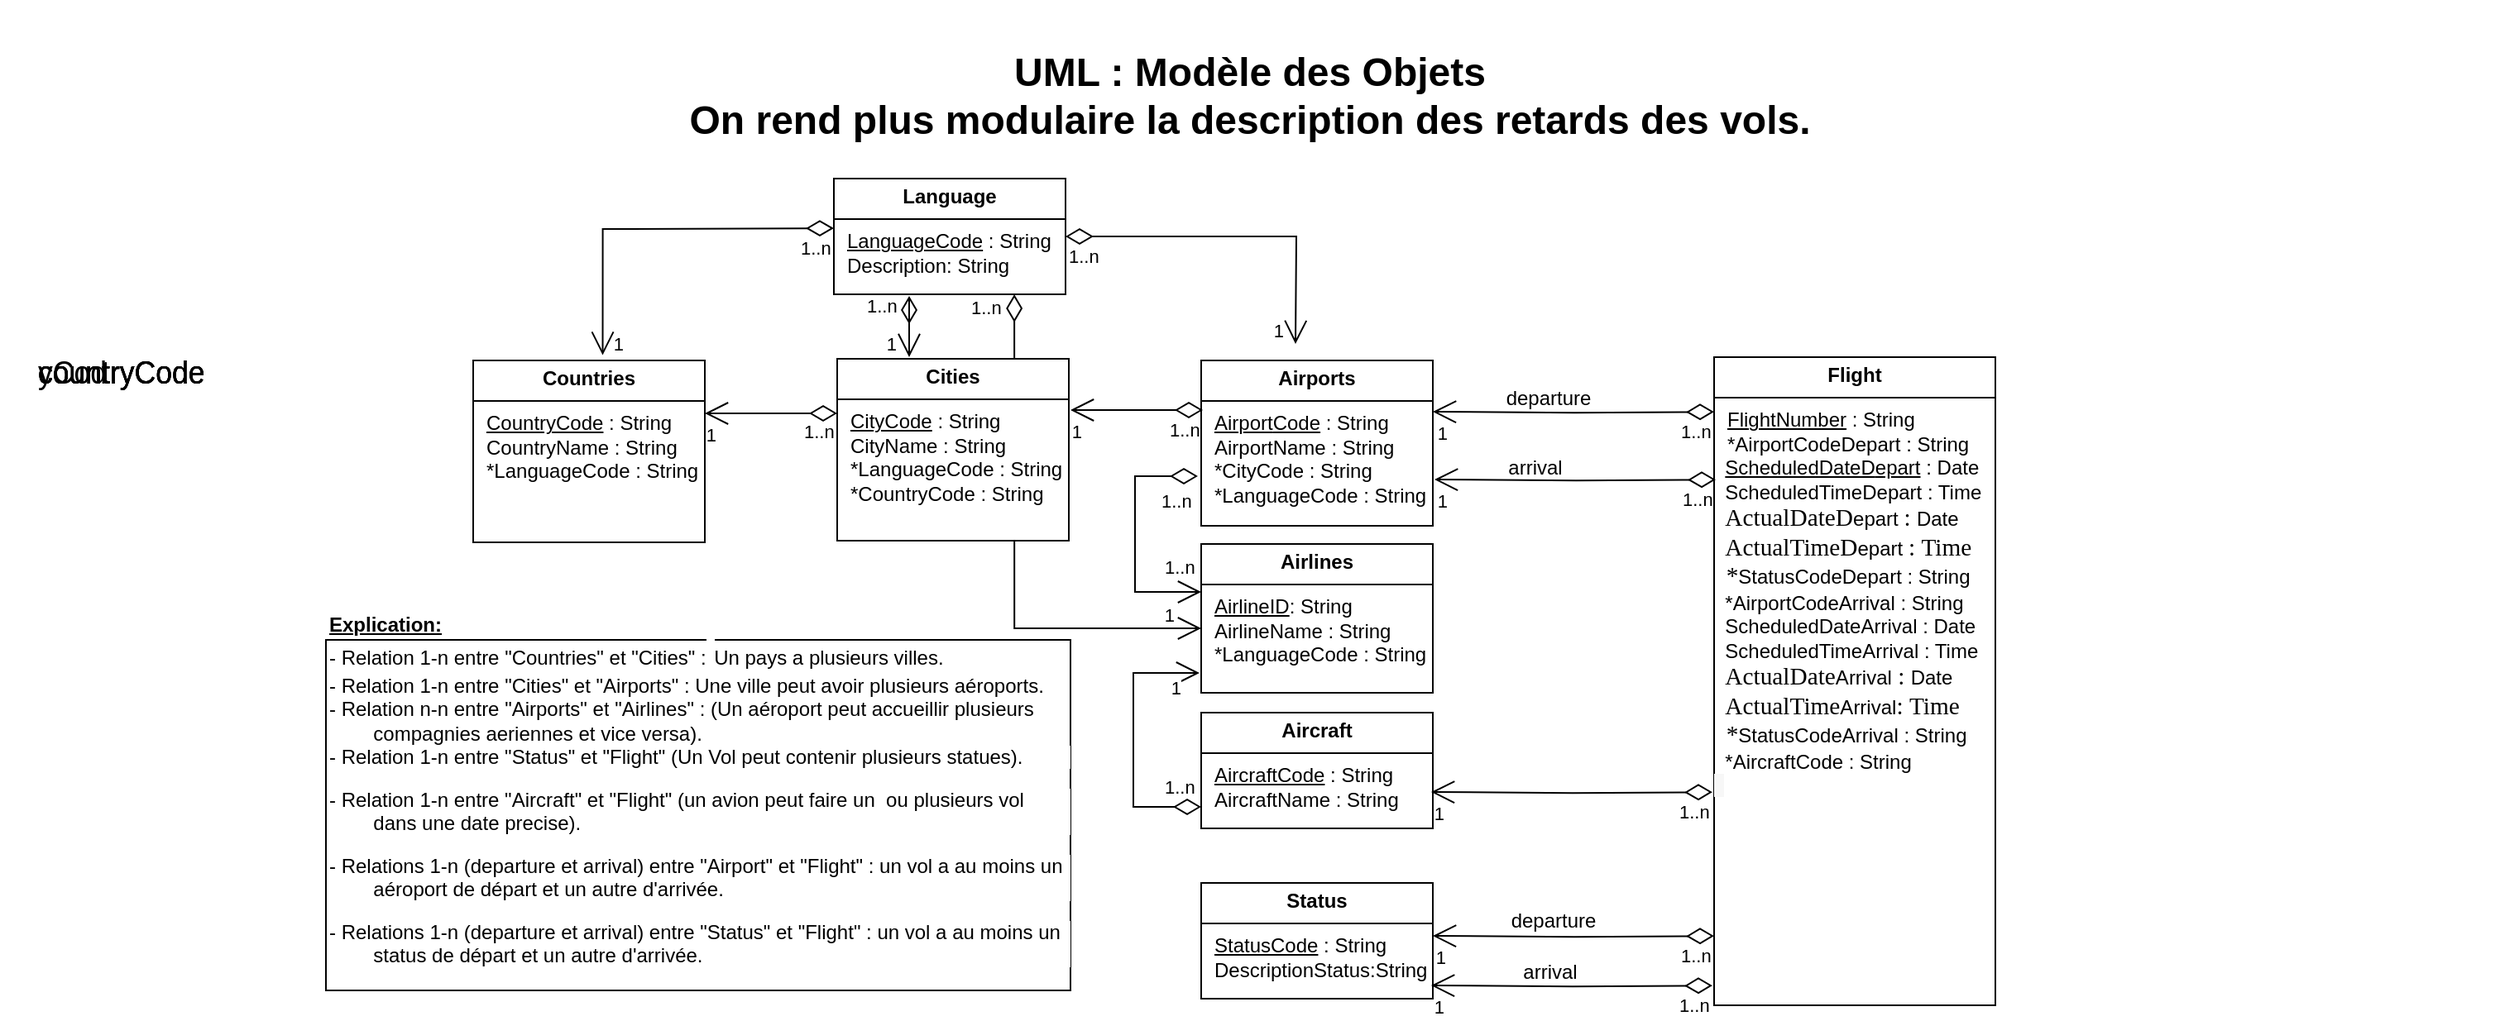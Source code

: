 <mxfile version="26.2.2">
  <diagram name="Page-1" id="929967ad-93f9-6ef4-fab6-5d389245f69c">
    <mxGraphModel dx="4539" dy="1831" grid="1" gridSize="10" guides="1" tooltips="1" connect="1" arrows="1" fold="1" page="1" pageScale="1.5" pageWidth="1169" pageHeight="826" background="none" math="0" shadow="0">
      <root>
        <mxCell id="0" style=";html=1;" />
        <mxCell id="1" style=";html=1;" parent="0" />
        <mxCell id="r-kQIe5zabvqSpRGM_8y-3" value="" style="endArrow=open;html=1;endSize=12;startArrow=diamondThin;startSize=14;startFill=0;edgeStyle=orthogonalEdgeStyle;rounded=0;entryX=0;entryY=0.5;entryDx=0;entryDy=0;exitX=0.779;exitY=1;exitDx=0;exitDy=0;exitPerimeter=0;" edge="1" parent="1" source="bqn-Ctm7Ob3q2bSDwlBv-13">
          <mxGeometry relative="1" as="geometry">
            <mxPoint x="-1223" y="-970" as="sourcePoint" />
            <mxPoint x="-1110" y="-778" as="targetPoint" />
            <Array as="points">
              <mxPoint x="-1223" y="-778" />
            </Array>
          </mxGeometry>
        </mxCell>
        <mxCell id="r-kQIe5zabvqSpRGM_8y-4" value="1..n" style="edgeLabel;resizable=0;html=1;align=left;verticalAlign=top;" connectable="0" vertex="1" parent="r-kQIe5zabvqSpRGM_8y-3">
          <mxGeometry x="-1" relative="1" as="geometry">
            <mxPoint x="-28" y="-5" as="offset" />
          </mxGeometry>
        </mxCell>
        <mxCell id="r-kQIe5zabvqSpRGM_8y-5" value="1" style="edgeLabel;resizable=0;html=1;align=right;verticalAlign=top;" connectable="0" vertex="1" parent="r-kQIe5zabvqSpRGM_8y-3">
          <mxGeometry x="1" relative="1" as="geometry">
            <mxPoint x="-16" y="-21" as="offset" />
          </mxGeometry>
        </mxCell>
        <mxCell id="1672d66443f91eb5-23" value="&lt;br&gt;UML : Modèle des Objets&lt;br&gt; On rend plus modulaire la description des retards des vols.&lt;br&gt;&lt;div&gt;&lt;br&gt;&lt;/div&gt;" style="text;strokeColor=none;fillColor=none;html=1;fontSize=24;fontStyle=1;verticalAlign=middle;align=center;" parent="1" vertex="1">
          <mxGeometry x="-1836" y="-1120" width="1510" height="40" as="geometry" />
        </mxCell>
        <mxCell id="bqn-Ctm7Ob3q2bSDwlBv-1" value="&lt;p style=&quot;margin: 4px 0px 0px; text-align: center;&quot;&gt;&lt;b style=&quot;&quot;&gt;Countries&lt;/b&gt;&lt;/p&gt;&lt;hr size=&quot;1&quot; style=&quot;border-style:solid;&quot;&gt;&lt;span style=&quot;box-sizing: inherit; color: rgba(0, 0, 0, 0); white-space: pre; cursor: text; transform-origin: 0px 0px; position: absolute; font-variant-ligatures: common-ligatures; text-align: center; left: 22.989px; top: 214.202px; font-size: 19.352px; font-family: sans-serif; transform: scaleX(0.919);&quot; dir=&quot;ltr&quot; role=&quot;presentation&quot;&gt;countryCode&lt;/span&gt;&lt;span style=&quot;box-sizing: inherit; color: rgba(0, 0, 0, 0); white-space: pre; cursor: text; transform-origin: 0px 0px; position: absolute; font-variant-ligatures: common-ligatures; text-align: center; left: 22.989px; top: 214.202px; font-size: 19.352px; font-family: sans-serif; transform: scaleX(0.919);&quot; dir=&quot;ltr&quot; role=&quot;presentation&quot;&gt;countryCode&lt;/span&gt;&lt;span style=&quot;box-sizing: inherit; color: rgba(0, 0, 0, 0); white-space: pre; cursor: text; transform-origin: 0px 0px; position: absolute; font-variant-ligatures: common-ligatures; text-align: center; left: 22.989px; top: 214.202px; font-size: 19.352px; font-family: sans-serif; transform: scaleX(0.919);&quot; dir=&quot;ltr&quot; role=&quot;presentation&quot;&gt;countryCode&lt;/span&gt;&lt;span style=&quot;box-sizing: inherit; color: rgba(0, 0, 0, 0); white-space: pre; cursor: text; transform-origin: 0px 0px; position: absolute; font-variant-ligatures: common-ligatures; text-align: center; left: 22.989px; top: 214.202px; font-size: 19.352px; font-family: sans-serif; transform: scaleX(0.919);&quot; dir=&quot;ltr&quot; role=&quot;presentation&quot;&gt;countryCode&lt;/span&gt;&lt;p style=&quot;margin:0px;margin-left:8px;&quot;&gt;&lt;u&gt;CountryCode&lt;/u&gt;&amp;nbsp;:&amp;nbsp;String&lt;br&gt;CountryName : String&lt;br&gt;*LanguageCode :&amp;nbsp;&lt;span style=&quot;background-color: transparent; color: light-dark(rgb(0, 0, 0), rgb(255, 255, 255));&quot;&gt;String&lt;/span&gt;&lt;/p&gt;" style="verticalAlign=top;align=left;overflow=fill;html=1;whiteSpace=wrap;" parent="1" vertex="1">
          <mxGeometry x="-1550" y="-940" width="140" height="110" as="geometry" />
        </mxCell>
        <mxCell id="bqn-Ctm7Ob3q2bSDwlBv-5" value="&lt;p style=&quot;margin: 4px 0px 0px; text-align: center;&quot;&gt;&lt;b style=&quot;&quot;&gt;Cities&lt;/b&gt;&lt;/p&gt;&lt;hr size=&quot;1&quot; style=&quot;border-style:solid;&quot;&gt;&lt;span style=&quot;box-sizing: inherit; color: rgba(0, 0, 0, 0); white-space: pre; cursor: text; transform-origin: 0px 0px; position: absolute; font-variant-ligatures: common-ligatures; text-align: center; left: 22.989px; top: 214.202px; font-size: 19.352px; font-family: sans-serif; transform: scaleX(0.919);&quot; dir=&quot;ltr&quot; role=&quot;presentation&quot;&gt;countryCode&lt;/span&gt;&lt;span style=&quot;box-sizing: inherit; color: rgba(0, 0, 0, 0); white-space: pre; cursor: text; transform-origin: 0px 0px; position: absolute; font-variant-ligatures: common-ligatures; text-align: center; left: 22.989px; top: 214.202px; font-size: 19.352px; font-family: sans-serif; transform: scaleX(0.919);&quot; dir=&quot;ltr&quot; role=&quot;presentation&quot;&gt;countryCode&lt;/span&gt;&lt;span style=&quot;box-sizing: inherit; color: rgba(0, 0, 0, 0); white-space: pre; cursor: text; transform-origin: 0px 0px; position: absolute; font-variant-ligatures: common-ligatures; text-align: center; left: 22.989px; top: 214.202px; font-size: 19.352px; font-family: sans-serif; transform: scaleX(0.919);&quot; dir=&quot;ltr&quot; role=&quot;presentation&quot;&gt;countryCode&lt;/span&gt;&lt;span style=&quot;box-sizing: inherit; color: rgba(0, 0, 0, 0); white-space: pre; cursor: text; transform-origin: 0px 0px; position: absolute; font-variant-ligatures: common-ligatures; text-align: center; left: 22.989px; top: 214.202px; font-size: 19.352px; font-family: sans-serif; transform: scaleX(0.919);&quot; dir=&quot;ltr&quot; role=&quot;presentation&quot;&gt;countryCode&lt;/span&gt;&lt;p style=&quot;margin:0px;margin-left:8px;&quot;&gt;&lt;u&gt;CityCode&lt;/u&gt;&amp;nbsp;:&amp;nbsp;String&lt;br&gt;CityName :&amp;nbsp;&lt;span style=&quot;background-color: transparent; color: light-dark(rgb(0, 0, 0), rgb(255, 255, 255));&quot;&gt;String&lt;/span&gt;&lt;/p&gt;&lt;p style=&quot;margin:0px;margin-left:8px;&quot;&gt;*LanguageCode :&amp;nbsp;&lt;span style=&quot;background-color: transparent; color: light-dark(rgb(0, 0, 0), rgb(255, 255, 255));&quot;&gt;String&lt;/span&gt;&lt;/p&gt;&lt;p style=&quot;margin:0px;margin-left:8px;&quot;&gt;*CountryCode :&amp;nbsp;&lt;span style=&quot;background-color: transparent; color: light-dark(rgb(0, 0, 0), rgb(255, 255, 255));&quot;&gt;String&lt;/span&gt;&lt;/p&gt;" style="verticalAlign=top;align=left;overflow=fill;html=1;whiteSpace=wrap;" parent="1" vertex="1">
          <mxGeometry x="-1330" y="-941" width="140" height="110" as="geometry" />
        </mxCell>
        <mxCell id="bqn-Ctm7Ob3q2bSDwlBv-6" value="&lt;p style=&quot;margin: 4px 0px 0px; text-align: center;&quot;&gt;&lt;b&gt;Airports&lt;/b&gt;&lt;/p&gt;&lt;hr size=&quot;1&quot; style=&quot;border-style:solid;&quot;&gt;&lt;span style=&quot;box-sizing: inherit; color: rgba(0, 0, 0, 0); white-space: pre; cursor: text; transform-origin: 0px 0px; position: absolute; font-variant-ligatures: common-ligatures; text-align: center; left: 22.989px; top: 214.202px; font-size: 19.352px; font-family: sans-serif; transform: scaleX(0.919);&quot; dir=&quot;ltr&quot; role=&quot;presentation&quot;&gt;countryCode&lt;/span&gt;&lt;span style=&quot;box-sizing: inherit; color: rgba(0, 0, 0, 0); white-space: pre; cursor: text; transform-origin: 0px 0px; position: absolute; font-variant-ligatures: common-ligatures; text-align: center; left: 22.989px; top: 214.202px; font-size: 19.352px; font-family: sans-serif; transform: scaleX(0.919);&quot; dir=&quot;ltr&quot; role=&quot;presentation&quot;&gt;countryCode&lt;/span&gt;&lt;span style=&quot;box-sizing: inherit; color: rgba(0, 0, 0, 0); white-space: pre; cursor: text; transform-origin: 0px 0px; position: absolute; font-variant-ligatures: common-ligatures; text-align: center; left: 22.989px; top: 214.202px; font-size: 19.352px; font-family: sans-serif; transform: scaleX(0.919);&quot; dir=&quot;ltr&quot; role=&quot;presentation&quot;&gt;countryCode&lt;/span&gt;&lt;span style=&quot;box-sizing: inherit; color: rgba(0, 0, 0, 0); white-space: pre; cursor: text; transform-origin: 0px 0px; position: absolute; font-variant-ligatures: common-ligatures; text-align: center; left: 22.989px; top: 214.202px; font-size: 19.352px; font-family: sans-serif; transform: scaleX(0.919);&quot; dir=&quot;ltr&quot; role=&quot;presentation&quot;&gt;countryCode&lt;/span&gt;&lt;p style=&quot;margin:0px;margin-left:8px;&quot;&gt;&lt;span style=&quot;background-color: transparent; color: light-dark(rgb(0, 0, 0), rgb(255, 255, 255)); text-align: center;&quot;&gt;&lt;u style=&quot;&quot;&gt;Airport&lt;/u&gt;&lt;/span&gt;&lt;u&gt;Code&lt;/u&gt;&amp;nbsp;:&amp;nbsp;String&lt;/p&gt;&lt;p style=&quot;margin:0px;margin-left:8px;&quot;&gt;&lt;span style=&quot;color: light-dark(rgb(0, 0, 0), rgb(255, 255, 255)); background-color: transparent; text-align: center;&quot;&gt;AirportName&lt;/span&gt;&amp;nbsp;:&amp;nbsp;String&lt;br&gt;*CityCode :&amp;nbsp;&lt;span style=&quot;background-color: transparent; color: light-dark(rgb(0, 0, 0), rgb(255, 255, 255));&quot;&gt;String&lt;/span&gt;&lt;/p&gt;&lt;p style=&quot;margin:0px;margin-left:8px;&quot;&gt;*LanguageCode :&amp;nbsp;&lt;span style=&quot;background-color: transparent; color: light-dark(rgb(0, 0, 0), rgb(255, 255, 255));&quot;&gt;String&lt;/span&gt;&lt;/p&gt;" style="verticalAlign=top;align=left;overflow=fill;html=1;whiteSpace=wrap;" parent="1" vertex="1">
          <mxGeometry x="-1110" y="-940" width="140" height="100" as="geometry" />
        </mxCell>
        <mxCell id="bqn-Ctm7Ob3q2bSDwlBv-7" value="&lt;p style=&quot;margin: 4px 0px 0px; text-align: center;&quot;&gt;&lt;b&gt;Airlines&lt;/b&gt;&lt;/p&gt;&lt;hr size=&quot;1&quot; style=&quot;border-style:solid;&quot;&gt;&lt;span style=&quot;box-sizing: inherit; color: rgba(0, 0, 0, 0); white-space: pre; cursor: text; transform-origin: 0px 0px; position: absolute; font-variant-ligatures: common-ligatures; text-align: center; left: 22.989px; top: 214.202px; font-size: 19.352px; font-family: sans-serif; transform: scaleX(0.919);&quot; dir=&quot;ltr&quot; role=&quot;presentation&quot;&gt;countryCode&lt;/span&gt;&lt;span style=&quot;box-sizing: inherit; color: rgba(0, 0, 0, 0); white-space: pre; cursor: text; transform-origin: 0px 0px; position: absolute; font-variant-ligatures: common-ligatures; text-align: center; left: 22.989px; top: 214.202px; font-size: 19.352px; font-family: sans-serif; transform: scaleX(0.919);&quot; dir=&quot;ltr&quot; role=&quot;presentation&quot;&gt;countryCode&lt;/span&gt;&lt;span style=&quot;box-sizing: inherit; color: rgba(0, 0, 0, 0); white-space: pre; cursor: text; transform-origin: 0px 0px; position: absolute; font-variant-ligatures: common-ligatures; text-align: center; left: 22.989px; top: 214.202px; font-size: 19.352px; font-family: sans-serif; transform: scaleX(0.919);&quot; dir=&quot;ltr&quot; role=&quot;presentation&quot;&gt;countryCode&lt;/span&gt;&lt;span style=&quot;box-sizing: inherit; color: rgba(0, 0, 0, 0); white-space: pre; cursor: text; transform-origin: 0px 0px; position: absolute; font-variant-ligatures: common-ligatures; text-align: center; left: 22.989px; top: 214.202px; font-size: 19.352px; font-family: sans-serif; transform: scaleX(0.919);&quot; dir=&quot;ltr&quot; role=&quot;presentation&quot;&gt;countryCode&lt;/span&gt;&lt;p style=&quot;margin:0px;margin-left:8px;&quot;&gt;&lt;span style=&quot;background-color: transparent; color: light-dark(rgb(0, 0, 0), rgb(255, 255, 255)); text-align: center;&quot;&gt;&lt;u style=&quot;&quot;&gt;AirlineID&lt;/u&gt;&lt;/span&gt;&lt;span style=&quot;background-color: transparent; color: light-dark(rgb(0, 0, 0), rgb(255, 255, 255));&quot;&gt;:&amp;nbsp;String&lt;/span&gt;&lt;/p&gt;&lt;p style=&quot;margin:0px;margin-left:8px;&quot;&gt;&lt;span style=&quot;text-align: center;&quot;&gt;Airline&lt;/span&gt;&lt;span style=&quot;color: light-dark(rgb(0, 0, 0), rgb(255, 255, 255)); background-color: transparent; text-align: center;&quot;&gt;Name&lt;/span&gt;&amp;nbsp;:&amp;nbsp;String&lt;br&gt;&lt;/p&gt;&lt;p style=&quot;margin:0px;margin-left:8px;&quot;&gt;*LanguageCode :&amp;nbsp;&lt;span style=&quot;background-color: transparent; color: light-dark(rgb(0, 0, 0), rgb(255, 255, 255));&quot;&gt;String&lt;/span&gt;&lt;/p&gt;" style="verticalAlign=top;align=left;overflow=fill;html=1;whiteSpace=wrap;" parent="1" vertex="1">
          <mxGeometry x="-1110" y="-829" width="140" height="90" as="geometry" />
        </mxCell>
        <mxCell id="bqn-Ctm7Ob3q2bSDwlBv-8" value="&lt;p style=&quot;margin: 4px 0px 0px; text-align: center;&quot;&gt;&lt;b&gt;Status&lt;/b&gt;&lt;/p&gt;&lt;hr size=&quot;1&quot; style=&quot;border-style:solid;&quot;&gt;&lt;span style=&quot;box-sizing: inherit; color: rgba(0, 0, 0, 0); white-space: pre; cursor: text; transform-origin: 0px 0px; position: absolute; font-variant-ligatures: common-ligatures; text-align: center; left: 22.989px; top: 214.202px; font-size: 19.352px; font-family: sans-serif; transform: scaleX(0.919);&quot; dir=&quot;ltr&quot; role=&quot;presentation&quot;&gt;countryCode&lt;/span&gt;&lt;span style=&quot;box-sizing: inherit; color: rgba(0, 0, 0, 0); white-space: pre; cursor: text; transform-origin: 0px 0px; position: absolute; font-variant-ligatures: common-ligatures; text-align: center; left: 22.989px; top: 214.202px; font-size: 19.352px; font-family: sans-serif; transform: scaleX(0.919);&quot; dir=&quot;ltr&quot; role=&quot;presentation&quot;&gt;countryCode&lt;/span&gt;&lt;span style=&quot;box-sizing: inherit; color: rgba(0, 0, 0, 0); white-space: pre; cursor: text; transform-origin: 0px 0px; position: absolute; font-variant-ligatures: common-ligatures; text-align: center; left: 22.989px; top: 214.202px; font-size: 19.352px; font-family: sans-serif; transform: scaleX(0.919);&quot; dir=&quot;ltr&quot; role=&quot;presentation&quot;&gt;countryCode&lt;/span&gt;&lt;span style=&quot;box-sizing: inherit; color: rgba(0, 0, 0, 0); white-space: pre; cursor: text; transform-origin: 0px 0px; position: absolute; font-variant-ligatures: common-ligatures; text-align: center; left: 22.989px; top: 214.202px; font-size: 19.352px; font-family: sans-serif; transform: scaleX(0.919);&quot; dir=&quot;ltr&quot; role=&quot;presentation&quot;&gt;countryCode&lt;/span&gt;&lt;p style=&quot;margin: 0px 0px 0px 8px;&quot;&gt;&lt;span style=&quot;background-color: transparent; color: light-dark(rgb(0, 0, 0), rgb(255, 255, 255));&quot;&gt;&lt;u&gt;StatusCode&lt;/u&gt;&amp;nbsp;:&amp;nbsp;String&amp;nbsp;&lt;/span&gt;&lt;/p&gt;&lt;p style=&quot;margin: 0px 0px 0px 8px;&quot;&gt;&lt;span style=&quot;background-color: transparent; color: light-dark(rgb(0, 0, 0), rgb(255, 255, 255)); text-align: center;&quot;&gt;DescriptionStatus&lt;/span&gt;&lt;span style=&quot;background-color: transparent; color: light-dark(rgb(0, 0, 0), rgb(255, 255, 255));&quot;&gt;:String&lt;/span&gt;&lt;/p&gt;" style="verticalAlign=top;align=left;overflow=fill;html=1;whiteSpace=wrap;" parent="1" vertex="1">
          <mxGeometry x="-1110" y="-624" width="140" height="70" as="geometry" />
        </mxCell>
        <mxCell id="bqn-Ctm7Ob3q2bSDwlBv-13" value="&lt;p style=&quot;margin: 4px 0px 0px; text-align: center;&quot;&gt;&lt;b&gt;Language&lt;/b&gt;&lt;/p&gt;&lt;hr size=&quot;1&quot; style=&quot;border-style:solid;&quot;&gt;&lt;span style=&quot;box-sizing: inherit; color: rgba(0, 0, 0, 0); white-space: pre; cursor: text; transform-origin: 0px 0px; position: absolute; font-variant-ligatures: common-ligatures; text-align: center; left: 22.989px; top: 214.202px; font-size: 19.352px; font-family: sans-serif; transform: scaleX(0.919);&quot; dir=&quot;ltr&quot; role=&quot;presentation&quot;&gt;countryCode&lt;/span&gt;&lt;span style=&quot;box-sizing: inherit; color: rgba(0, 0, 0, 0); white-space: pre; cursor: text; transform-origin: 0px 0px; position: absolute; font-variant-ligatures: common-ligatures; text-align: center; left: 22.989px; top: 214.202px; font-size: 19.352px; font-family: sans-serif; transform: scaleX(0.919);&quot; dir=&quot;ltr&quot; role=&quot;presentation&quot;&gt;countryCode&lt;/span&gt;&lt;span style=&quot;box-sizing: inherit; color: rgba(0, 0, 0, 0); white-space: pre; cursor: text; transform-origin: 0px 0px; position: absolute; font-variant-ligatures: common-ligatures; text-align: center; left: 22.989px; top: 214.202px; font-size: 19.352px; font-family: sans-serif; transform: scaleX(0.919);&quot; dir=&quot;ltr&quot; role=&quot;presentation&quot;&gt;countryCode&lt;/span&gt;&lt;span style=&quot;box-sizing: inherit; color: rgba(0, 0, 0, 0); white-space: pre; cursor: text; transform-origin: 0px 0px; position: absolute; font-variant-ligatures: common-ligatures; text-align: center; left: 22.989px; top: 214.202px; font-size: 19.352px; font-family: sans-serif; transform: scaleX(0.919);&quot; dir=&quot;ltr&quot; role=&quot;presentation&quot;&gt;countryCode&lt;/span&gt;&lt;p style=&quot;margin: 0px 0px 0px 8px;&quot;&gt;&lt;span style=&quot;background-color: transparent; color: light-dark(rgb(0, 0, 0), rgb(255, 255, 255));&quot;&gt;&lt;u&gt;LanguageCode&lt;/u&gt;&amp;nbsp;:&amp;nbsp;String&amp;nbsp;&lt;/span&gt;&lt;/p&gt;&lt;p style=&quot;margin: 0px 0px 0px 8px;&quot;&gt;&lt;span style=&quot;background-color: transparent; color: light-dark(rgb(0, 0, 0), rgb(255, 255, 255));&quot;&gt;Description:&amp;nbsp;String&lt;/span&gt;&lt;/p&gt;" style="verticalAlign=top;align=left;overflow=fill;html=1;whiteSpace=wrap;" parent="1" vertex="1">
          <mxGeometry x="-1332" y="-1050" width="140" height="70" as="geometry" />
        </mxCell>
        <mxCell id="bqn-Ctm7Ob3q2bSDwlBv-33" style="edgeStyle=orthogonalEdgeStyle;rounded=0;orthogonalLoop=1;jettySize=auto;html=1;exitX=1;exitY=0.5;exitDx=0;exitDy=0;strokeColor=none;curved=0;endArrow=diamondThin;endFill=1;strokeWidth=1;" parent="1" edge="1">
          <mxGeometry relative="1" as="geometry">
            <mxPoint x="-808" y="-710" as="targetPoint" />
            <Array as="points">
              <mxPoint x="-811" y="-710" />
            </Array>
            <mxPoint x="-1380" y="-680" as="sourcePoint" />
          </mxGeometry>
        </mxCell>
        <mxCell id="bqn-Ctm7Ob3q2bSDwlBv-15" value="" style="line;strokeWidth=1;fillColor=none;align=left;verticalAlign=middle;spacingTop=-1;spacingLeft=3;spacingRight=3;rotatable=0;labelPosition=right;points=[];portConstraint=eastwest;strokeColor=inherit;" parent="1" vertex="1">
          <mxGeometry x="-850" y="-750" width="120" as="geometry" />
        </mxCell>
        <mxCell id="bqn-Ctm7Ob3q2bSDwlBv-16" value="" style="line;strokeWidth=1;fillColor=none;align=left;verticalAlign=middle;spacingTop=-1;spacingLeft=3;spacingRight=3;rotatable=0;labelPosition=right;points=[];portConstraint=eastwest;strokeColor=inherit;" parent="1" vertex="1">
          <mxGeometry x="-1070" y="-730" width="190" height="10" as="geometry" />
        </mxCell>
        <mxCell id="bqn-Ctm7Ob3q2bSDwlBv-27" value="&lt;u&gt;&lt;b&gt;Explication:&lt;/b&gt;&lt;/u&gt;&lt;div style=&quot;&quot;&gt;&lt;font face=&quot;Helvetica&quot; style=&quot;font-size: 12px;&quot;&gt;-&amp;nbsp;&lt;span style=&quot;background-color: rgb(255, 255, 255); color: light-dark(rgb(0, 0, 0), rgb(255, 255, 255));&quot;&gt;Relation 1-n entre &quot;Countries&quot; et &quot;Cities&quot; :&lt;/span&gt;&lt;/font&gt;&lt;span style=&quot;background-color: rgb(255, 255, 255); font-family: New; font-size: 19px; color: light-dark(rgb(0, 0, 0), rgb(255, 255, 255));&quot;&gt;&amp;nbsp;&lt;/span&gt;&lt;span style=&quot;background-color: transparent; color: light-dark(rgb(0, 0, 0), rgb(255, 255, 255));&quot;&gt;Un pays a plusieurs villes.&lt;/span&gt;&lt;/div&gt;&lt;div style=&quot;&quot;&gt;&lt;span style=&quot;background-color: transparent; color: light-dark(rgb(0, 0, 0), rgb(255, 255, 255));&quot;&gt;-&lt;font face=&quot;Helvetica&quot; style=&quot;font-size: 12px;&quot;&gt;&amp;nbsp;&lt;/font&gt;&lt;/span&gt;&lt;span style=&quot;background-color: rgb(255, 255, 255); color: light-dark(rgb(0, 0, 0), rgb(255, 255, 255));&quot;&gt;&lt;font face=&quot;Helvetica&quot; style=&quot;font-size: 12px;&quot;&gt;Relation 1-n entre &quot;Cities&quot; et &quot;Airports&quot; : Une ville peut avoir plusieurs aéroports.&lt;/font&gt;&lt;/span&gt;&lt;/div&gt;&lt;div style=&quot;&quot;&gt;&lt;font face=&quot;Helvetica&quot; style=&quot;&quot;&gt;&lt;span style=&quot;background-color: rgb(255, 255, 255); color: light-dark(rgb(0, 0, 0), rgb(255, 255, 255));&quot;&gt;&lt;font style=&quot;font-size: 12px;&quot;&gt;-&amp;nbsp;&lt;/font&gt;&lt;/span&gt;&lt;span style=&quot;font-size: 12px; background-color: rgb(255, 255, 255); color: light-dark(rgb(0, 0, 0), rgb(255, 255, 255));&quot;&gt;Relation n-n entre &quot;&lt;/span&gt;&lt;/font&gt;&lt;span style=&quot;background-color: rgb(255, 255, 255); color: light-dark(rgb(0, 0, 0), rgb(255, 255, 255));&quot;&gt;Airports&quot; et&lt;/span&gt;&lt;span style=&quot;background-color: rgb(255, 255, 255); color: light-dark(rgb(0, 0, 0), rgb(255, 255, 255));&quot;&gt;&amp;nbsp;&quot;Airlines&quot; : (Un aéroport peut accueillir plusieurs&amp;nbsp; &amp;nbsp; &amp;nbsp; &amp;nbsp;&lt;span style=&quot;white-space: pre;&quot;&gt;&#x9;&lt;/span&gt;compagnies aeriennes et vice versa).&lt;/span&gt;&lt;/div&gt;&lt;p style=&quot;margin: 0px 0px 12px; padding: 0px; background-color: rgb(255, 255, 255); font-stretch: normal; line-height: normal; font-size-adjust: none;&quot;&gt;&lt;span style=&quot;color: light-dark(rgb(0, 0, 0), rgb(255, 255, 255));&quot;&gt;- Relation 1-n entre &quot;Status&quot; et &quot;Flight&quot; (Un Vol peut contenir plusieurs statues).&lt;/span&gt;&lt;span style=&quot;color: light-dark(rgb(0, 0, 0), rgb(255, 255, 255));&quot;&gt;&amp;nbsp;&lt;/span&gt;&lt;/p&gt;&lt;p style=&quot;margin: 0px 0px 12px; padding: 0px; background-color: rgb(255, 255, 255); font-stretch: normal; line-height: normal; font-size-adjust: none;&quot;&gt;&lt;span style=&quot;color: light-dark(rgb(0, 0, 0), rgb(255, 255, 255));&quot;&gt;- Relation 1-n entre &quot;Aircraft&quot; et&amp;nbsp;&lt;/span&gt;&quot;Flight&quot;&amp;nbsp;&lt;span style=&quot;color: light-dark(rgb(0, 0, 0), rgb(255, 255, 255));&quot;&gt;(un avion peut faire un&amp;nbsp; ou plusieurs v&lt;/span&gt;&lt;span style=&quot;color: light-dark(rgb(0, 0, 0), rgb(255, 255, 255));&quot;&gt;ol &lt;span style=&quot;white-space: pre;&quot;&gt;&#x9;&lt;/span&gt;dans une date precise).&lt;/span&gt;&lt;/p&gt;&lt;p style=&quot;margin: 0px 0px 12px; padding: 0px; background-color: rgb(255, 255, 255); font-stretch: normal; line-height: normal; font-size-adjust: none;&quot;&gt;&lt;span style=&quot;color: light-dark(rgb(0, 0, 0), rgb(255, 255, 255));&quot;&gt;- Relations&amp;nbsp;&lt;/span&gt;&lt;span style=&quot;color: light-dark(rgb(0, 0, 0), rgb(255, 255, 255));&quot;&gt;1-n&amp;nbsp;&lt;/span&gt;&lt;span style=&quot;color: light-dark(rgb(0, 0, 0), rgb(255, 255, 255));&quot;&gt;(departure et arrival) entre &quot;Airport&quot; et &quot;Flight&quot; : un vol a au moins un &lt;/span&gt;&lt;span style=&quot;color: light-dark(rgb(0, 0, 0), rgb(255, 255, 255)); white-space: pre;&quot;&gt;&#x9;&lt;/span&gt;&lt;span style=&quot;color: light-dark(rgb(0, 0, 0), rgb(255, 255, 255));&quot;&gt;aéroport de départ et un autre d&#39;arrivée.&lt;/span&gt;&lt;/p&gt;&lt;p style=&quot;margin: 0px 0px 12px; padding: 0px; background-color: rgb(255, 255, 255); font-stretch: normal; line-height: normal; font-size-adjust: none;&quot;&gt;- Relations&amp;nbsp;&lt;span style=&quot;color: light-dark(rgb(0, 0, 0), rgb(255, 255, 255));&quot;&gt;1-n&amp;nbsp;&lt;/span&gt;&lt;span style=&quot;color: light-dark(rgb(0, 0, 0), rgb(255, 255, 255));&quot;&gt;(departure et arrival) entre &quot;Status&quot; et &quot;Flight&quot; : un vol a au moins un &lt;/span&gt;&lt;span style=&quot;color: light-dark(rgb(0, 0, 0), rgb(255, 255, 255)); white-space: pre;&quot;&gt;&#x9;&lt;/span&gt;&lt;span style=&quot;color: light-dark(rgb(0, 0, 0), rgb(255, 255, 255));&quot;&gt;status de départ et un autre d&#39;arrivée.&lt;/span&gt;&lt;/p&gt;&lt;div&gt;&lt;font face=&quot;Helvetica&quot; size=&quot;3&quot;&gt;&lt;br&gt;&lt;/font&gt;&lt;/div&gt;" style="text;strokeColor=default;align=left;fillColor=#FFFFFF;html=1;verticalAlign=middle;whiteSpace=wrap;rounded=0;glass=0;shadow=0;" parent="1" vertex="1">
          <mxGeometry x="-1639" y="-771" width="450" height="212" as="geometry" />
        </mxCell>
        <mxCell id="bqn-Ctm7Ob3q2bSDwlBv-38" value="" style="endArrow=open;html=1;endSize=12;startArrow=diamondThin;startSize=14;startFill=0;edgeStyle=orthogonalEdgeStyle;rounded=0;" parent="1" edge="1">
          <mxGeometry relative="1" as="geometry">
            <mxPoint x="-1330" y="-908" as="sourcePoint" />
            <mxPoint x="-1410" y="-908" as="targetPoint" />
            <Array as="points">
              <mxPoint x="-1360" y="-908" />
              <mxPoint x="-1360" y="-908" />
            </Array>
          </mxGeometry>
        </mxCell>
        <mxCell id="bqn-Ctm7Ob3q2bSDwlBv-39" value="1..n" style="edgeLabel;resizable=0;html=1;align=left;verticalAlign=top;" parent="bqn-Ctm7Ob3q2bSDwlBv-38" connectable="0" vertex="1">
          <mxGeometry x="-1" relative="1" as="geometry">
            <mxPoint x="-22" y="-2" as="offset" />
          </mxGeometry>
        </mxCell>
        <mxCell id="bqn-Ctm7Ob3q2bSDwlBv-40" value="1" style="edgeLabel;resizable=0;html=1;align=right;verticalAlign=top;" parent="bqn-Ctm7Ob3q2bSDwlBv-38" connectable="0" vertex="1">
          <mxGeometry x="1" relative="1" as="geometry">
            <mxPoint x="7" as="offset" />
          </mxGeometry>
        </mxCell>
        <mxCell id="bqn-Ctm7Ob3q2bSDwlBv-44" value="" style="endArrow=open;html=1;endSize=12;startArrow=diamondThin;startSize=14;startFill=0;edgeStyle=orthogonalEdgeStyle;rounded=0;" parent="1" edge="1">
          <mxGeometry relative="1" as="geometry">
            <mxPoint x="-1109" y="-910" as="sourcePoint" />
            <mxPoint x="-1189" y="-910" as="targetPoint" />
            <Array as="points">
              <mxPoint x="-1139" y="-910" />
              <mxPoint x="-1189" y="-910" />
            </Array>
          </mxGeometry>
        </mxCell>
        <mxCell id="bqn-Ctm7Ob3q2bSDwlBv-45" value="1..n" style="edgeLabel;resizable=0;html=1;align=left;verticalAlign=top;" parent="bqn-Ctm7Ob3q2bSDwlBv-44" connectable="0" vertex="1">
          <mxGeometry x="-1" relative="1" as="geometry">
            <mxPoint x="-22" y="-1" as="offset" />
          </mxGeometry>
        </mxCell>
        <mxCell id="bqn-Ctm7Ob3q2bSDwlBv-46" value="1" style="edgeLabel;resizable=0;html=1;align=right;verticalAlign=top;" parent="bqn-Ctm7Ob3q2bSDwlBv-44" connectable="0" vertex="1">
          <mxGeometry x="1" relative="1" as="geometry">
            <mxPoint x="7" as="offset" />
          </mxGeometry>
        </mxCell>
        <mxCell id="bqn-Ctm7Ob3q2bSDwlBv-49" value="" style="endArrow=open;html=1;endSize=12;startArrow=diamondThin;startSize=14;startFill=0;edgeStyle=orthogonalEdgeStyle;rounded=0;" parent="1" edge="1">
          <mxGeometry relative="1" as="geometry">
            <mxPoint x="-1112" y="-870" as="sourcePoint" />
            <mxPoint x="-1110" y="-800" as="targetPoint" />
            <Array as="points">
              <mxPoint x="-1150" y="-870" />
              <mxPoint x="-1150" y="-800" />
              <mxPoint x="-1112" y="-800" />
            </Array>
          </mxGeometry>
        </mxCell>
        <mxCell id="bqn-Ctm7Ob3q2bSDwlBv-50" value="1..n" style="edgeLabel;resizable=0;html=1;align=left;verticalAlign=top;" parent="bqn-Ctm7Ob3q2bSDwlBv-49" connectable="0" vertex="1">
          <mxGeometry x="-1" relative="1" as="geometry">
            <mxPoint x="-24" y="2" as="offset" />
          </mxGeometry>
        </mxCell>
        <mxCell id="bqn-Ctm7Ob3q2bSDwlBv-53" value="1..n" style="edgeLabel;resizable=0;html=1;align=left;verticalAlign=top;" parent="1" connectable="0" vertex="1">
          <mxGeometry x="-1134" y="-828" as="geometry" />
        </mxCell>
        <mxCell id="tkLKB5ipnc0lRH775q06-3" value="departure" style="text;strokeColor=none;align=center;fillColor=none;html=1;verticalAlign=middle;whiteSpace=wrap;rounded=0;" parent="1" vertex="1">
          <mxGeometry x="-930" y="-932" width="60" height="30" as="geometry" />
        </mxCell>
        <mxCell id="tkLKB5ipnc0lRH775q06-4" value="arrival" style="text;strokeColor=none;align=center;fillColor=none;html=1;verticalAlign=middle;whiteSpace=wrap;rounded=0;" parent="1" vertex="1">
          <mxGeometry x="-938" y="-890" width="60" height="30" as="geometry" />
        </mxCell>
        <mxCell id="tkLKB5ipnc0lRH775q06-6" value="" style="endArrow=open;html=1;endSize=12;startArrow=diamondThin;startSize=14;startFill=0;edgeStyle=orthogonalEdgeStyle;rounded=0;" parent="1" edge="1">
          <mxGeometry relative="1" as="geometry">
            <mxPoint x="-1110" y="-670" as="sourcePoint" />
            <mxPoint x="-1111" y="-751" as="targetPoint" />
            <Array as="points">
              <mxPoint x="-1151" y="-670" />
              <mxPoint x="-1151" y="-751" />
            </Array>
          </mxGeometry>
        </mxCell>
        <mxCell id="tkLKB5ipnc0lRH775q06-7" value="1..n" style="edgeLabel;resizable=0;html=1;align=left;verticalAlign=top;" parent="tkLKB5ipnc0lRH775q06-6" connectable="0" vertex="1">
          <mxGeometry x="-1" relative="1" as="geometry">
            <mxPoint x="-24" y="-25" as="offset" />
          </mxGeometry>
        </mxCell>
        <mxCell id="tkLKB5ipnc0lRH775q06-8" value="1" style="edgeLabel;resizable=0;html=1;align=right;verticalAlign=top;" parent="tkLKB5ipnc0lRH775q06-6" connectable="0" vertex="1">
          <mxGeometry x="1" relative="1" as="geometry">
            <mxPoint x="-11" y="-4" as="offset" />
          </mxGeometry>
        </mxCell>
        <mxCell id="tkLKB5ipnc0lRH775q06-11" value="departure" style="text;strokeColor=none;align=center;fillColor=none;html=1;verticalAlign=middle;whiteSpace=wrap;rounded=0;" parent="1" vertex="1">
          <mxGeometry x="-927" y="-616" width="60" height="30" as="geometry" />
        </mxCell>
        <mxCell id="tkLKB5ipnc0lRH775q06-12" value="arrival" style="text;strokeColor=none;align=center;fillColor=none;html=1;verticalAlign=middle;whiteSpace=wrap;rounded=0;" parent="1" vertex="1">
          <mxGeometry x="-929" y="-585" width="60" height="30" as="geometry" />
        </mxCell>
        <mxCell id="tkLKB5ipnc0lRH775q06-13" value="&lt;p style=&quot;margin: 4px 0px 0px; text-align: center;&quot;&gt;&lt;b&gt;Flight&lt;/b&gt;&lt;/p&gt;&lt;hr size=&quot;1&quot; style=&quot;border-style:solid;&quot;&gt;&lt;p style=&quot;margin:0px;margin-left:8px;&quot;&gt;&lt;span style=&quot;box-sizing: inherit; white-space: pre; cursor: text; transform-origin: 0px 0px; position: absolute; font-variant-ligatures: common-ligatures; text-align: center; left: 22.989px; top: 214.202px; font-size: 19.352px; font-family: sans-serif; transform: scaleX(0.919); color: rgb(0, 0, 0);&quot; dir=&quot;ltr&quot; role=&quot;presentation&quot;&gt;yCod&lt;/span&gt;&lt;/p&gt;&lt;p style=&quot;margin: 0px 0px 0px 8px;&quot;&gt;&lt;u&gt;FlightNumber&lt;/u&gt;&amp;nbsp;: String&lt;br&gt;&lt;span style=&quot;color: light-dark(rgb(0, 0, 0), rgb(255, 255, 255)); background-color: transparent; text-align: center;&quot;&gt;*Airport&lt;/span&gt;CodeD&lt;span style=&quot;text-align: center; background-color: transparent; color: light-dark(rgb(0, 0, 0), rgb(255, 255, 255));&quot;&gt;epart&lt;/span&gt;&lt;span style=&quot;background-color: transparent; color: light-dark(rgb(0, 0, 0), rgb(255, 255, 255));&quot;&gt;&amp;nbsp;:&amp;nbsp;String&lt;/span&gt;&lt;/p&gt;&lt;div&gt;&lt;span style=&quot;background-color: transparent; font-variant-ligatures: common-ligatures; white-space: pre;&quot;&gt;&lt;font style=&quot;color: rgb(0, 0, 0);&quot; face=&quot;sans-serif&quot;&gt;  &lt;u&gt;ScheduledDateD&lt;/u&gt;&lt;/font&gt;&lt;/span&gt;&lt;span style=&quot;text-align: center;&quot;&gt;&lt;u&gt;epart&lt;/u&gt;&amp;nbsp;&lt;/span&gt;&lt;span style=&quot;background-color: transparent; font-variant-ligatures: common-ligatures; white-space: pre;&quot;&gt;&lt;font style=&quot;color: rgb(0, 0, 0);&quot; face=&quot;sans-serif&quot;&gt;: Date&lt;/font&gt;&lt;/span&gt;&lt;/div&gt;&lt;div&gt;&lt;span style=&quot;font-family: sans-serif; background-color: transparent; font-variant-ligatures: common-ligatures; white-space: pre;&quot;&gt;  ScheduledTimeD&lt;/span&gt;&lt;span style=&quot;text-align: center;&quot;&gt;epart&amp;nbsp;&lt;/span&gt;&lt;span style=&quot;font-family: sans-serif; background-color: transparent; font-variant-ligatures: common-ligatures; white-space: pre;&quot;&gt;: Time&lt;/span&gt;&lt;/div&gt;&lt;div&gt;&lt;span style=&quot;font-family: sans-serif; font-variant-ligatures: common-ligatures; white-space: pre; background-color: transparent; color: light-dark(rgb(0, 0, 0), rgb(255, 255, 255));&quot;&gt;  &lt;/span&gt;&lt;span style=&quot;background-color: transparent; color: light-dark(rgb(0, 0, 0), rgb(255, 255, 255)); font-family: Calibri; font-size: 11pt;&quot;&gt;Actual&lt;/span&gt;&lt;span style=&quot;background-color: transparent; color: light-dark(rgb(0, 0, 0), rgb(255, 255, 255)); font-family: Calibri; font-size: 11pt;&quot;&gt;DateD&lt;/span&gt;&lt;span style=&quot;background-color: transparent; color: light-dark(rgb(0, 0, 0), rgb(255, 255, 255)); text-align: center;&quot;&gt;epart&amp;nbsp;&lt;/span&gt;&lt;span style=&quot;background-color: transparent; color: light-dark(rgb(0, 0, 0), rgb(255, 255, 255)); font-family: Calibri; font-size: 11pt;&quot;&gt;:&amp;nbsp;&lt;/span&gt;&lt;span style=&quot;background-color: transparent; color: light-dark(rgb(0, 0, 0), rgb(255, 255, 255)); font-family: sans-serif; font-variant-ligatures: common-ligatures; white-space: pre;&quot;&gt;Date&lt;/span&gt;&lt;/div&gt;&lt;div&gt;&lt;span style=&quot;font-family: sans-serif; font-variant-ligatures: common-ligatures; white-space: pre; background-color: transparent; color: light-dark(rgb(0, 0, 0), rgb(255, 255, 255));&quot;&gt;  &lt;/span&gt;&lt;span style=&quot;background-color: transparent; color: light-dark(rgb(0, 0, 0), rgb(255, 255, 255)); font-family: Calibri; font-size: 11pt;&quot;&gt;Actual&lt;/span&gt;&lt;span style=&quot;background-color: transparent; color: light-dark(rgb(0, 0, 0), rgb(255, 255, 255)); font-family: Calibri; font-size: 11pt;&quot;&gt;T&lt;/span&gt;&lt;span style=&quot;background-color: transparent; color: light-dark(rgb(0, 0, 0), rgb(255, 255, 255)); font-family: Calibri; font-size: 11pt;&quot;&gt;imeD&lt;/span&gt;&lt;span style=&quot;text-align: center; background-color: transparent; color: light-dark(rgb(0, 0, 0), rgb(255, 255, 255));&quot;&gt;epart&amp;nbsp;&lt;/span&gt;&lt;span style=&quot;background-color: transparent; color: light-dark(rgb(0, 0, 0), rgb(255, 255, 255)); font-family: Calibri; font-size: 11pt;&quot;&gt;:&amp;nbsp;&lt;/span&gt;&lt;span style=&quot;background-color: transparent; color: light-dark(rgb(0, 0, 0), rgb(255, 255, 255)); font-family: Calibri; font-size: 11pt;&quot;&gt;Time&lt;/span&gt;&lt;/div&gt;&lt;div&gt;&lt;span style=&quot;background-color: transparent; color: light-dark(rgb(0, 0, 0), rgb(255, 255, 255)); font-family: Calibri; font-size: 11pt;&quot;&gt;&amp;nbsp;&lt;/span&gt;&lt;span style=&quot;background-color: transparent; color: light-dark(rgb(0, 0, 0), rgb(255, 255, 255)); font-family: Calibri; font-size: 14.667px;&quot;&gt;&amp;nbsp;*&lt;/span&gt;&lt;span style=&quot;background-color: transparent; color: light-dark(rgb(0, 0, 0), rgb(255, 255, 255));&quot;&gt;StatusCodeDepart : String&lt;/span&gt;&lt;/div&gt;&lt;div&gt;&lt;span style=&quot;background-color: transparent; color: light-dark(rgb(0, 0, 0), rgb(255, 255, 255));&quot;&gt;&amp;nbsp;&amp;nbsp;&lt;/span&gt;&lt;span style=&quot;background-color: transparent; color: light-dark(rgb(0, 0, 0), rgb(255, 255, 255)); text-align: center;&quot;&gt;*Airport&lt;/span&gt;&lt;span style=&quot;background-color: transparent; color: light-dark(rgb(0, 0, 0), rgb(255, 255, 255));&quot;&gt;CodeA&lt;/span&gt;&lt;span style=&quot;text-align: center; background-color: transparent; color: light-dark(rgb(0, 0, 0), rgb(255, 255, 255));&quot;&gt;rrival&lt;/span&gt;&lt;span style=&quot;background-color: transparent; color: light-dark(rgb(0, 0, 0), rgb(255, 255, 255));&quot;&gt;&amp;nbsp;:&amp;nbsp;String&lt;/span&gt;&lt;/div&gt;&lt;div&gt;&lt;span style=&quot;background-color: transparent; font-variant-ligatures: common-ligatures; white-space: pre;&quot;&gt;&lt;font style=&quot;color: rgb(0, 0, 0);&quot; face=&quot;sans-serif&quot;&gt;  ScheduledDate&lt;/font&gt;&lt;/span&gt;&lt;span style=&quot;background-color: transparent; color: light-dark(rgb(0, 0, 0), rgb(255, 255, 255));&quot;&gt;A&lt;/span&gt;&lt;span style=&quot;background-color: transparent; color: light-dark(rgb(0, 0, 0), rgb(255, 255, 255)); text-align: center;&quot;&gt;rrival&lt;/span&gt;&lt;span style=&quot;font-family: sans-serif; background-color: transparent; font-variant-ligatures: common-ligatures; white-space: pre;&quot;&gt; : Date&lt;/span&gt;&lt;/div&gt;&lt;div&gt;&lt;span style=&quot;font-family: sans-serif; background-color: transparent; font-variant-ligatures: common-ligatures; white-space: pre;&quot;&gt;  ScheduledTime&lt;/span&gt;&lt;span style=&quot;background-color: transparent; color: light-dark(rgb(0, 0, 0), rgb(255, 255, 255));&quot;&gt;A&lt;/span&gt;&lt;span style=&quot;background-color: transparent; color: light-dark(rgb(0, 0, 0), rgb(255, 255, 255)); text-align: center;&quot;&gt;rrival&lt;/span&gt;&lt;span style=&quot;background-color: transparent; font-family: sans-serif; font-variant-ligatures: common-ligatures; white-space: pre; color: light-dark(rgb(0, 0, 0), rgb(255, 255, 255));&quot;&gt; : Time&lt;/span&gt;&lt;/div&gt;&lt;div&gt;&lt;span style=&quot;background-color: transparent; font-variant-ligatures: common-ligatures; white-space: pre;&quot;&gt;&lt;font style=&quot;color: rgb(0, 0, 0);&quot; face=&quot;sans-serif&quot;&gt;  &lt;/font&gt;&lt;/span&gt;&lt;span style=&quot;background-color: transparent; color: light-dark(rgb(0, 0, 0), rgb(255, 255, 255)); font-family: Calibri; font-size: 11pt;&quot;&gt;Actual&lt;/span&gt;&lt;span style=&quot;background-color: transparent; color: light-dark(rgb(0, 0, 0), rgb(255, 255, 255)); font-family: Calibri; font-size: 11pt;&quot;&gt;Date&lt;/span&gt;&lt;span style=&quot;background-color: transparent; color: light-dark(rgb(0, 0, 0), rgb(255, 255, 255));&quot;&gt;A&lt;/span&gt;&lt;span style=&quot;background-color: transparent; color: light-dark(rgb(0, 0, 0), rgb(255, 255, 255)); text-align: center;&quot;&gt;rrival&lt;/span&gt;&lt;span style=&quot;background-color: transparent; color: light-dark(rgb(0, 0, 0), rgb(255, 255, 255)); font-family: Calibri; font-size: 11pt;&quot;&gt;&amp;nbsp;:&amp;nbsp;&lt;/span&gt;&lt;span style=&quot;background-color: transparent; color: light-dark(rgb(0, 0, 0), rgb(255, 255, 255)); font-family: sans-serif; font-variant-ligatures: common-ligatures; white-space: pre;&quot;&gt;Date&lt;/span&gt;&lt;/div&gt;&lt;div&gt;&lt;span style=&quot;font-family: sans-serif; font-variant-ligatures: common-ligatures; white-space: pre; background-color: transparent; color: light-dark(rgb(0, 0, 0), rgb(255, 255, 255));&quot;&gt;  &lt;/span&gt;&lt;span style=&quot;background-color: transparent; color: light-dark(rgb(0, 0, 0), rgb(255, 255, 255)); font-family: Calibri; font-size: 11pt;&quot;&gt;Actual&lt;/span&gt;&lt;span style=&quot;background-color: transparent; color: light-dark(rgb(0, 0, 0), rgb(255, 255, 255)); font-family: Calibri; font-size: 11pt;&quot;&gt;T&lt;/span&gt;&lt;span style=&quot;background-color: transparent; color: light-dark(rgb(0, 0, 0), rgb(255, 255, 255)); font-family: Calibri; font-size: 11pt;&quot;&gt;ime&lt;/span&gt;&lt;span style=&quot;background-color: transparent; color: light-dark(rgb(0, 0, 0), rgb(255, 255, 255));&quot;&gt;A&lt;/span&gt;&lt;span style=&quot;background-color: transparent; color: light-dark(rgb(0, 0, 0), rgb(255, 255, 255)); text-align: center;&quot;&gt;rrival&lt;/span&gt;&lt;span style=&quot;background-color: transparent; color: light-dark(rgb(0, 0, 0), rgb(255, 255, 255)); font-family: Calibri; font-size: 11pt;&quot;&gt;:&amp;nbsp;&lt;/span&gt;&lt;span style=&quot;background-color: transparent; color: light-dark(rgb(0, 0, 0), rgb(255, 255, 255)); font-family: Calibri; font-size: 11pt;&quot;&gt;Time&lt;/span&gt;&lt;/div&gt;&lt;div&gt;&lt;span style=&quot;background-color: transparent; color: light-dark(rgb(0, 0, 0), rgb(255, 255, 255)); font-family: Calibri; font-size: 11pt;&quot;&gt;&amp;nbsp;&amp;nbsp;&lt;/span&gt;&lt;span style=&quot;background-color: transparent; color: light-dark(rgb(0, 0, 0), rgb(255, 255, 255)); font-family: Calibri; font-size: 14.667px;&quot;&gt;*&lt;/span&gt;&lt;span style=&quot;background-color: transparent; color: light-dark(rgb(0, 0, 0), rgb(255, 255, 255));&quot;&gt;StatusCode&lt;/span&gt;&lt;span style=&quot;background-color: transparent; color: light-dark(rgb(0, 0, 0), rgb(255, 255, 255));&quot;&gt;A&lt;/span&gt;&lt;span style=&quot;background-color: transparent; color: light-dark(rgb(0, 0, 0), rgb(255, 255, 255)); text-align: center;&quot;&gt;rrival&lt;/span&gt;&lt;span style=&quot;background-color: transparent; color: light-dark(rgb(0, 0, 0), rgb(255, 255, 255));&quot;&gt;&amp;nbsp;: String&lt;/span&gt;&lt;/div&gt;&lt;div&gt;&lt;span style=&quot;background-color: transparent; color: light-dark(rgb(0, 0, 0), rgb(255, 255, 255));&quot;&gt;&amp;nbsp; *&lt;/span&gt;&lt;span style=&quot;background-color: transparent; color: light-dark(rgb(0, 0, 0), rgb(255, 255, 255));&quot;&gt;AircraftCode&amp;nbsp;&lt;/span&gt;&lt;span style=&quot;background-color: transparent; color: light-dark(rgb(0, 0, 0), rgb(255, 255, 255));&quot;&gt;: String&lt;/span&gt;&lt;/div&gt;&lt;div&gt;&lt;span style=&quot;white-space-collapse: preserve; color: rgb(17, 17, 17); font-family: Roboto, sans-serif; background-color: rgb(247, 247, 247);&quot;&gt;  &lt;/span&gt;&lt;/div&gt;&lt;div&gt;&amp;nbsp;&amp;nbsp;&lt;/div&gt;&lt;div&gt;&amp;nbsp;&amp;nbsp;&lt;span style=&quot;color: rgba(0, 0, 0, 0); font-family: sans-serif; font-size: 9.748px; font-variant-ligatures: common-ligatures; text-align: center; white-space: pre; background-color: transparent;&quot;&gt; &lt;/span&gt;&lt;span style=&quot;color: rgba(0, 0, 0, 0); font-family: sans-serif; font-size: 9.748px; font-variant-ligatures: common-ligatures; text-align: center; white-space: pre; background-color: transparent;&quot;&gt;-&lt;/span&gt;&lt;/div&gt;&lt;span style=&quot;box-sizing: inherit; color: rgba(0, 0, 0, 0); white-space: pre; cursor: text; transform-origin: 0px 0px; position: absolute; font-variant-ligatures: common-ligatures; text-align: center; left: 159.88px; top: 322.915px; font-size: 9.748px; font-family: sans-serif; transform: scaleX(0.935);&quot; dir=&quot;ltr&quot; role=&quot;presentation&quot;&gt;related&lt;/span&gt;" style="verticalAlign=top;align=left;overflow=fill;html=1;whiteSpace=wrap;" parent="1" vertex="1">
          <mxGeometry x="-800" y="-942" width="170" height="392" as="geometry" />
        </mxCell>
        <mxCell id="tkLKB5ipnc0lRH775q06-16" value="&lt;p style=&quot;margin: 4px 0px 0px; text-align: center;&quot;&gt;&lt;font style=&quot;color: rgb(0, 0, 0);&quot; face=&quot;sans-serif&quot;&gt;&lt;span style=&quot;font-variant-ligatures: common-ligatures; white-space: pre;&quot;&gt;&lt;b style=&quot;&quot;&gt;Aircraft&lt;/b&gt;&lt;/span&gt;&lt;/font&gt;&lt;/p&gt;&lt;hr size=&quot;1&quot; style=&quot;border-style:solid;&quot;&gt;&lt;span style=&quot;box-sizing: inherit; color: rgb(0, 0, 0); white-space: pre; cursor: text; transform-origin: 0px 0px; position: absolute; font-variant-ligatures: common-ligatures; text-align: center; left: 22.989px; top: 214.202px; font-size: 19.352px; font-family: sans-serif; transform: scaleX(0.919);&quot; dir=&quot;ltr&quot; role=&quot;presentation&quot;&gt;countryCode&lt;/span&gt;&lt;span style=&quot;box-sizing: inherit; color: rgb(0, 0, 0); white-space: pre; cursor: text; transform-origin: 0px 0px; position: absolute; font-variant-ligatures: common-ligatures; text-align: center; left: 22.989px; top: 214.202px; font-size: 19.352px; font-family: sans-serif; transform: scaleX(0.919);&quot; dir=&quot;ltr&quot; role=&quot;presentation&quot;&gt;countryCode&lt;/span&gt;&lt;span style=&quot;box-sizing: inherit; color: rgb(0, 0, 0); white-space: pre; cursor: text; transform-origin: 0px 0px; position: absolute; font-variant-ligatures: common-ligatures; text-align: center; left: 22.989px; top: 214.202px; font-size: 19.352px; font-family: sans-serif; transform: scaleX(0.919);&quot; dir=&quot;ltr&quot; role=&quot;presentation&quot;&gt;countryCode&lt;/span&gt;&lt;span style=&quot;box-sizing: inherit; color: rgb(0, 0, 0); white-space: pre; cursor: text; transform-origin: 0px 0px; position: absolute; font-variant-ligatures: common-ligatures; text-align: center; left: 22.989px; top: 214.202px; font-size: 19.352px; font-family: sans-serif; transform: scaleX(0.919);&quot; dir=&quot;ltr&quot; role=&quot;presentation&quot;&gt;countryCode&lt;/span&gt;&lt;p style=&quot;margin: 0px 0px 0px 8px;&quot;&gt;&lt;span style=&quot;background-color: transparent; color: light-dark(rgb(0, 0, 0), rgb(255, 255, 255));&quot;&gt;&lt;u&gt;AircraftCode&lt;/u&gt;&amp;nbsp;:&amp;nbsp;String&amp;nbsp;&lt;/span&gt;&lt;/p&gt;&lt;p style=&quot;margin: 0px 0px 0px 8px;&quot;&gt;&lt;span style=&quot;background-color: transparent; color: light-dark(rgb(0, 0, 0), rgb(255, 255, 255)); text-align: center;&quot;&gt;AircraftName&lt;/span&gt;&lt;span style=&quot;background-color: transparent; color: light-dark(rgb(0, 0, 0), rgb(255, 255, 255));&quot;&gt;&amp;nbsp;:&amp;nbsp;String&lt;/span&gt;&lt;/p&gt;" style="verticalAlign=top;align=left;overflow=fill;html=1;whiteSpace=wrap;" parent="1" vertex="1">
          <mxGeometry x="-1110" y="-727" width="140" height="70" as="geometry" />
        </mxCell>
        <mxCell id="sBJD7bXydqqCwnVjFDw4-1" value="" style="endArrow=open;html=1;endSize=12;startArrow=diamondThin;startSize=14;startFill=0;edgeStyle=orthogonalEdgeStyle;rounded=0;exitX=0;exitY=0.213;exitDx=0;exitDy=0;exitPerimeter=0;" edge="1" parent="1">
          <mxGeometry relative="1" as="geometry">
            <mxPoint x="-800" y="-908.89" as="sourcePoint" />
            <mxPoint x="-970" y="-909" as="targetPoint" />
            <Array as="points" />
          </mxGeometry>
        </mxCell>
        <mxCell id="sBJD7bXydqqCwnVjFDw4-2" value="1..n" style="edgeLabel;resizable=0;html=1;align=left;verticalAlign=top;" connectable="0" vertex="1" parent="sBJD7bXydqqCwnVjFDw4-1">
          <mxGeometry x="-1" relative="1" as="geometry">
            <mxPoint x="-22" y="-1" as="offset" />
          </mxGeometry>
        </mxCell>
        <mxCell id="sBJD7bXydqqCwnVjFDw4-3" value="1" style="edgeLabel;resizable=0;html=1;align=right;verticalAlign=top;" connectable="0" vertex="1" parent="sBJD7bXydqqCwnVjFDw4-1">
          <mxGeometry x="1" relative="1" as="geometry">
            <mxPoint x="9" as="offset" />
          </mxGeometry>
        </mxCell>
        <mxCell id="sBJD7bXydqqCwnVjFDw4-5" value="" style="endArrow=open;html=1;endSize=12;startArrow=diamondThin;startSize=14;startFill=0;edgeStyle=orthogonalEdgeStyle;rounded=0;exitX=0;exitY=0.213;exitDx=0;exitDy=0;exitPerimeter=0;" edge="1" parent="1">
          <mxGeometry relative="1" as="geometry">
            <mxPoint x="-799" y="-867.89" as="sourcePoint" />
            <mxPoint x="-969" y="-868" as="targetPoint" />
            <Array as="points" />
          </mxGeometry>
        </mxCell>
        <mxCell id="sBJD7bXydqqCwnVjFDw4-6" value="1..n" style="edgeLabel;resizable=0;html=1;align=left;verticalAlign=top;" connectable="0" vertex="1" parent="sBJD7bXydqqCwnVjFDw4-5">
          <mxGeometry x="-1" relative="1" as="geometry">
            <mxPoint x="-22" y="-1" as="offset" />
          </mxGeometry>
        </mxCell>
        <mxCell id="sBJD7bXydqqCwnVjFDw4-7" value="1" style="edgeLabel;resizable=0;html=1;align=right;verticalAlign=top;" connectable="0" vertex="1" parent="sBJD7bXydqqCwnVjFDw4-5">
          <mxGeometry x="1" relative="1" as="geometry">
            <mxPoint x="8" as="offset" />
          </mxGeometry>
        </mxCell>
        <mxCell id="sBJD7bXydqqCwnVjFDw4-9" value="" style="endArrow=open;html=1;endSize=12;startArrow=diamondThin;startSize=14;startFill=0;edgeStyle=orthogonalEdgeStyle;rounded=0;exitX=0.014;exitY=0.429;exitDx=0;exitDy=0;exitPerimeter=0;entryX=0.559;entryY=-0.029;entryDx=0;entryDy=0;entryPerimeter=0;" edge="1" parent="1" target="bqn-Ctm7Ob3q2bSDwlBv-1">
          <mxGeometry relative="1" as="geometry">
            <mxPoint x="-1332.04" y="-1019.97" as="sourcePoint" />
            <mxPoint x="-1472.2" y="-951.21" as="targetPoint" />
            <Array as="points" />
          </mxGeometry>
        </mxCell>
        <mxCell id="sBJD7bXydqqCwnVjFDw4-10" value="1..n" style="edgeLabel;resizable=0;html=1;align=left;verticalAlign=top;" connectable="0" vertex="1" parent="sBJD7bXydqqCwnVjFDw4-9">
          <mxGeometry x="-1" relative="1" as="geometry">
            <mxPoint x="-22" y="-1" as="offset" />
          </mxGeometry>
        </mxCell>
        <mxCell id="sBJD7bXydqqCwnVjFDw4-11" value="1" style="edgeLabel;resizable=0;html=1;align=right;verticalAlign=top;" connectable="0" vertex="1" parent="sBJD7bXydqqCwnVjFDw4-9">
          <mxGeometry x="1" relative="1" as="geometry">
            <mxPoint x="13" y="-20" as="offset" />
          </mxGeometry>
        </mxCell>
        <mxCell id="sBJD7bXydqqCwnVjFDw4-12" value="" style="endArrow=open;html=1;endSize=12;startArrow=diamondThin;startSize=14;startFill=0;edgeStyle=orthogonalEdgeStyle;rounded=0;exitX=1;exitY=0.5;exitDx=0;exitDy=0;" edge="1" parent="1" source="bqn-Ctm7Ob3q2bSDwlBv-13">
          <mxGeometry relative="1" as="geometry">
            <mxPoint x="-1146.04" y="-1009.97" as="sourcePoint" />
            <mxPoint x="-1053" y="-950" as="targetPoint" />
            <Array as="points" />
          </mxGeometry>
        </mxCell>
        <mxCell id="sBJD7bXydqqCwnVjFDw4-13" value="1..n" style="edgeLabel;resizable=0;html=1;align=left;verticalAlign=top;" connectable="0" vertex="1" parent="sBJD7bXydqqCwnVjFDw4-12">
          <mxGeometry x="-1" relative="1" as="geometry">
            <mxPoint y="-1" as="offset" />
          </mxGeometry>
        </mxCell>
        <mxCell id="sBJD7bXydqqCwnVjFDw4-14" value="1" style="edgeLabel;resizable=0;html=1;align=right;verticalAlign=top;" connectable="0" vertex="1" parent="sBJD7bXydqqCwnVjFDw4-12">
          <mxGeometry x="1" relative="1" as="geometry">
            <mxPoint x="-7" y="-21" as="offset" />
          </mxGeometry>
        </mxCell>
        <mxCell id="sBJD7bXydqqCwnVjFDw4-17" value="" style="endArrow=open;html=1;endSize=12;startArrow=diamondThin;startSize=14;startFill=0;edgeStyle=orthogonalEdgeStyle;rounded=0;exitX=0;exitY=0.213;exitDx=0;exitDy=0;exitPerimeter=0;" edge="1" parent="1">
          <mxGeometry relative="1" as="geometry">
            <mxPoint x="-801" y="-678.89" as="sourcePoint" />
            <mxPoint x="-971" y="-679" as="targetPoint" />
            <Array as="points" />
          </mxGeometry>
        </mxCell>
        <mxCell id="sBJD7bXydqqCwnVjFDw4-18" value="1..n" style="edgeLabel;resizable=0;html=1;align=left;verticalAlign=top;" connectable="0" vertex="1" parent="sBJD7bXydqqCwnVjFDw4-17">
          <mxGeometry x="-1" relative="1" as="geometry">
            <mxPoint x="-22" y="-1" as="offset" />
          </mxGeometry>
        </mxCell>
        <mxCell id="sBJD7bXydqqCwnVjFDw4-19" value="1" style="edgeLabel;resizable=0;html=1;align=right;verticalAlign=top;" connectable="0" vertex="1" parent="sBJD7bXydqqCwnVjFDw4-17">
          <mxGeometry x="1" relative="1" as="geometry">
            <mxPoint x="8" as="offset" />
          </mxGeometry>
        </mxCell>
        <mxCell id="sBJD7bXydqqCwnVjFDw4-20" value="" style="endArrow=open;html=1;endSize=12;startArrow=diamondThin;startSize=14;startFill=0;edgeStyle=orthogonalEdgeStyle;rounded=0;exitX=0;exitY=0.213;exitDx=0;exitDy=0;exitPerimeter=0;" edge="1" parent="1">
          <mxGeometry relative="1" as="geometry">
            <mxPoint x="-800" y="-591.89" as="sourcePoint" />
            <mxPoint x="-970" y="-592" as="targetPoint" />
            <Array as="points" />
          </mxGeometry>
        </mxCell>
        <mxCell id="sBJD7bXydqqCwnVjFDw4-21" value="1..n" style="edgeLabel;resizable=0;html=1;align=left;verticalAlign=top;" connectable="0" vertex="1" parent="sBJD7bXydqqCwnVjFDw4-20">
          <mxGeometry x="-1" relative="1" as="geometry">
            <mxPoint x="-22" y="-1" as="offset" />
          </mxGeometry>
        </mxCell>
        <mxCell id="sBJD7bXydqqCwnVjFDw4-22" value="1" style="edgeLabel;resizable=0;html=1;align=right;verticalAlign=top;" connectable="0" vertex="1" parent="sBJD7bXydqqCwnVjFDw4-20">
          <mxGeometry x="1" relative="1" as="geometry">
            <mxPoint x="8" as="offset" />
          </mxGeometry>
        </mxCell>
        <mxCell id="sBJD7bXydqqCwnVjFDw4-23" value="" style="endArrow=open;html=1;endSize=12;startArrow=diamondThin;startSize=14;startFill=0;edgeStyle=orthogonalEdgeStyle;rounded=0;exitX=0;exitY=0.213;exitDx=0;exitDy=0;exitPerimeter=0;" edge="1" parent="1">
          <mxGeometry relative="1" as="geometry">
            <mxPoint x="-801" y="-561.89" as="sourcePoint" />
            <mxPoint x="-971" y="-562" as="targetPoint" />
            <Array as="points" />
          </mxGeometry>
        </mxCell>
        <mxCell id="sBJD7bXydqqCwnVjFDw4-24" value="1..n" style="edgeLabel;resizable=0;html=1;align=left;verticalAlign=top;" connectable="0" vertex="1" parent="sBJD7bXydqqCwnVjFDw4-23">
          <mxGeometry x="-1" relative="1" as="geometry">
            <mxPoint x="-22" y="-1" as="offset" />
          </mxGeometry>
        </mxCell>
        <mxCell id="sBJD7bXydqqCwnVjFDw4-25" value="1" style="edgeLabel;resizable=0;html=1;align=right;verticalAlign=top;" connectable="0" vertex="1" parent="sBJD7bXydqqCwnVjFDw4-23">
          <mxGeometry x="1" relative="1" as="geometry">
            <mxPoint x="8" as="offset" />
          </mxGeometry>
        </mxCell>
        <mxCell id="sBJD7bXydqqCwnVjFDw4-32" value="" style="endArrow=open;html=1;endSize=12;startArrow=diamondThin;startSize=14;startFill=0;edgeStyle=orthogonalEdgeStyle;rounded=0;" edge="1" parent="1">
          <mxGeometry relative="1" as="geometry">
            <mxPoint x="-1286.5" y="-962" as="sourcePoint" />
            <mxPoint x="-1286.5" y="-942" as="targetPoint" />
            <Array as="points">
              <mxPoint x="-1286.5" y="-972" />
              <mxPoint x="-1286.5" y="-972" />
            </Array>
          </mxGeometry>
        </mxCell>
        <mxCell id="sBJD7bXydqqCwnVjFDw4-33" value="1..n" style="edgeLabel;resizable=0;html=1;align=left;verticalAlign=top;" connectable="0" vertex="1" parent="sBJD7bXydqqCwnVjFDw4-32">
          <mxGeometry x="-1" relative="1" as="geometry">
            <mxPoint x="-28" y="-24" as="offset" />
          </mxGeometry>
        </mxCell>
        <mxCell id="sBJD7bXydqqCwnVjFDw4-34" value="1" style="edgeLabel;resizable=0;html=1;align=right;verticalAlign=top;" connectable="0" vertex="1" parent="sBJD7bXydqqCwnVjFDw4-32">
          <mxGeometry x="1" relative="1" as="geometry">
            <mxPoint x="-7" y="-21" as="offset" />
          </mxGeometry>
        </mxCell>
      </root>
    </mxGraphModel>
  </diagram>
</mxfile>
